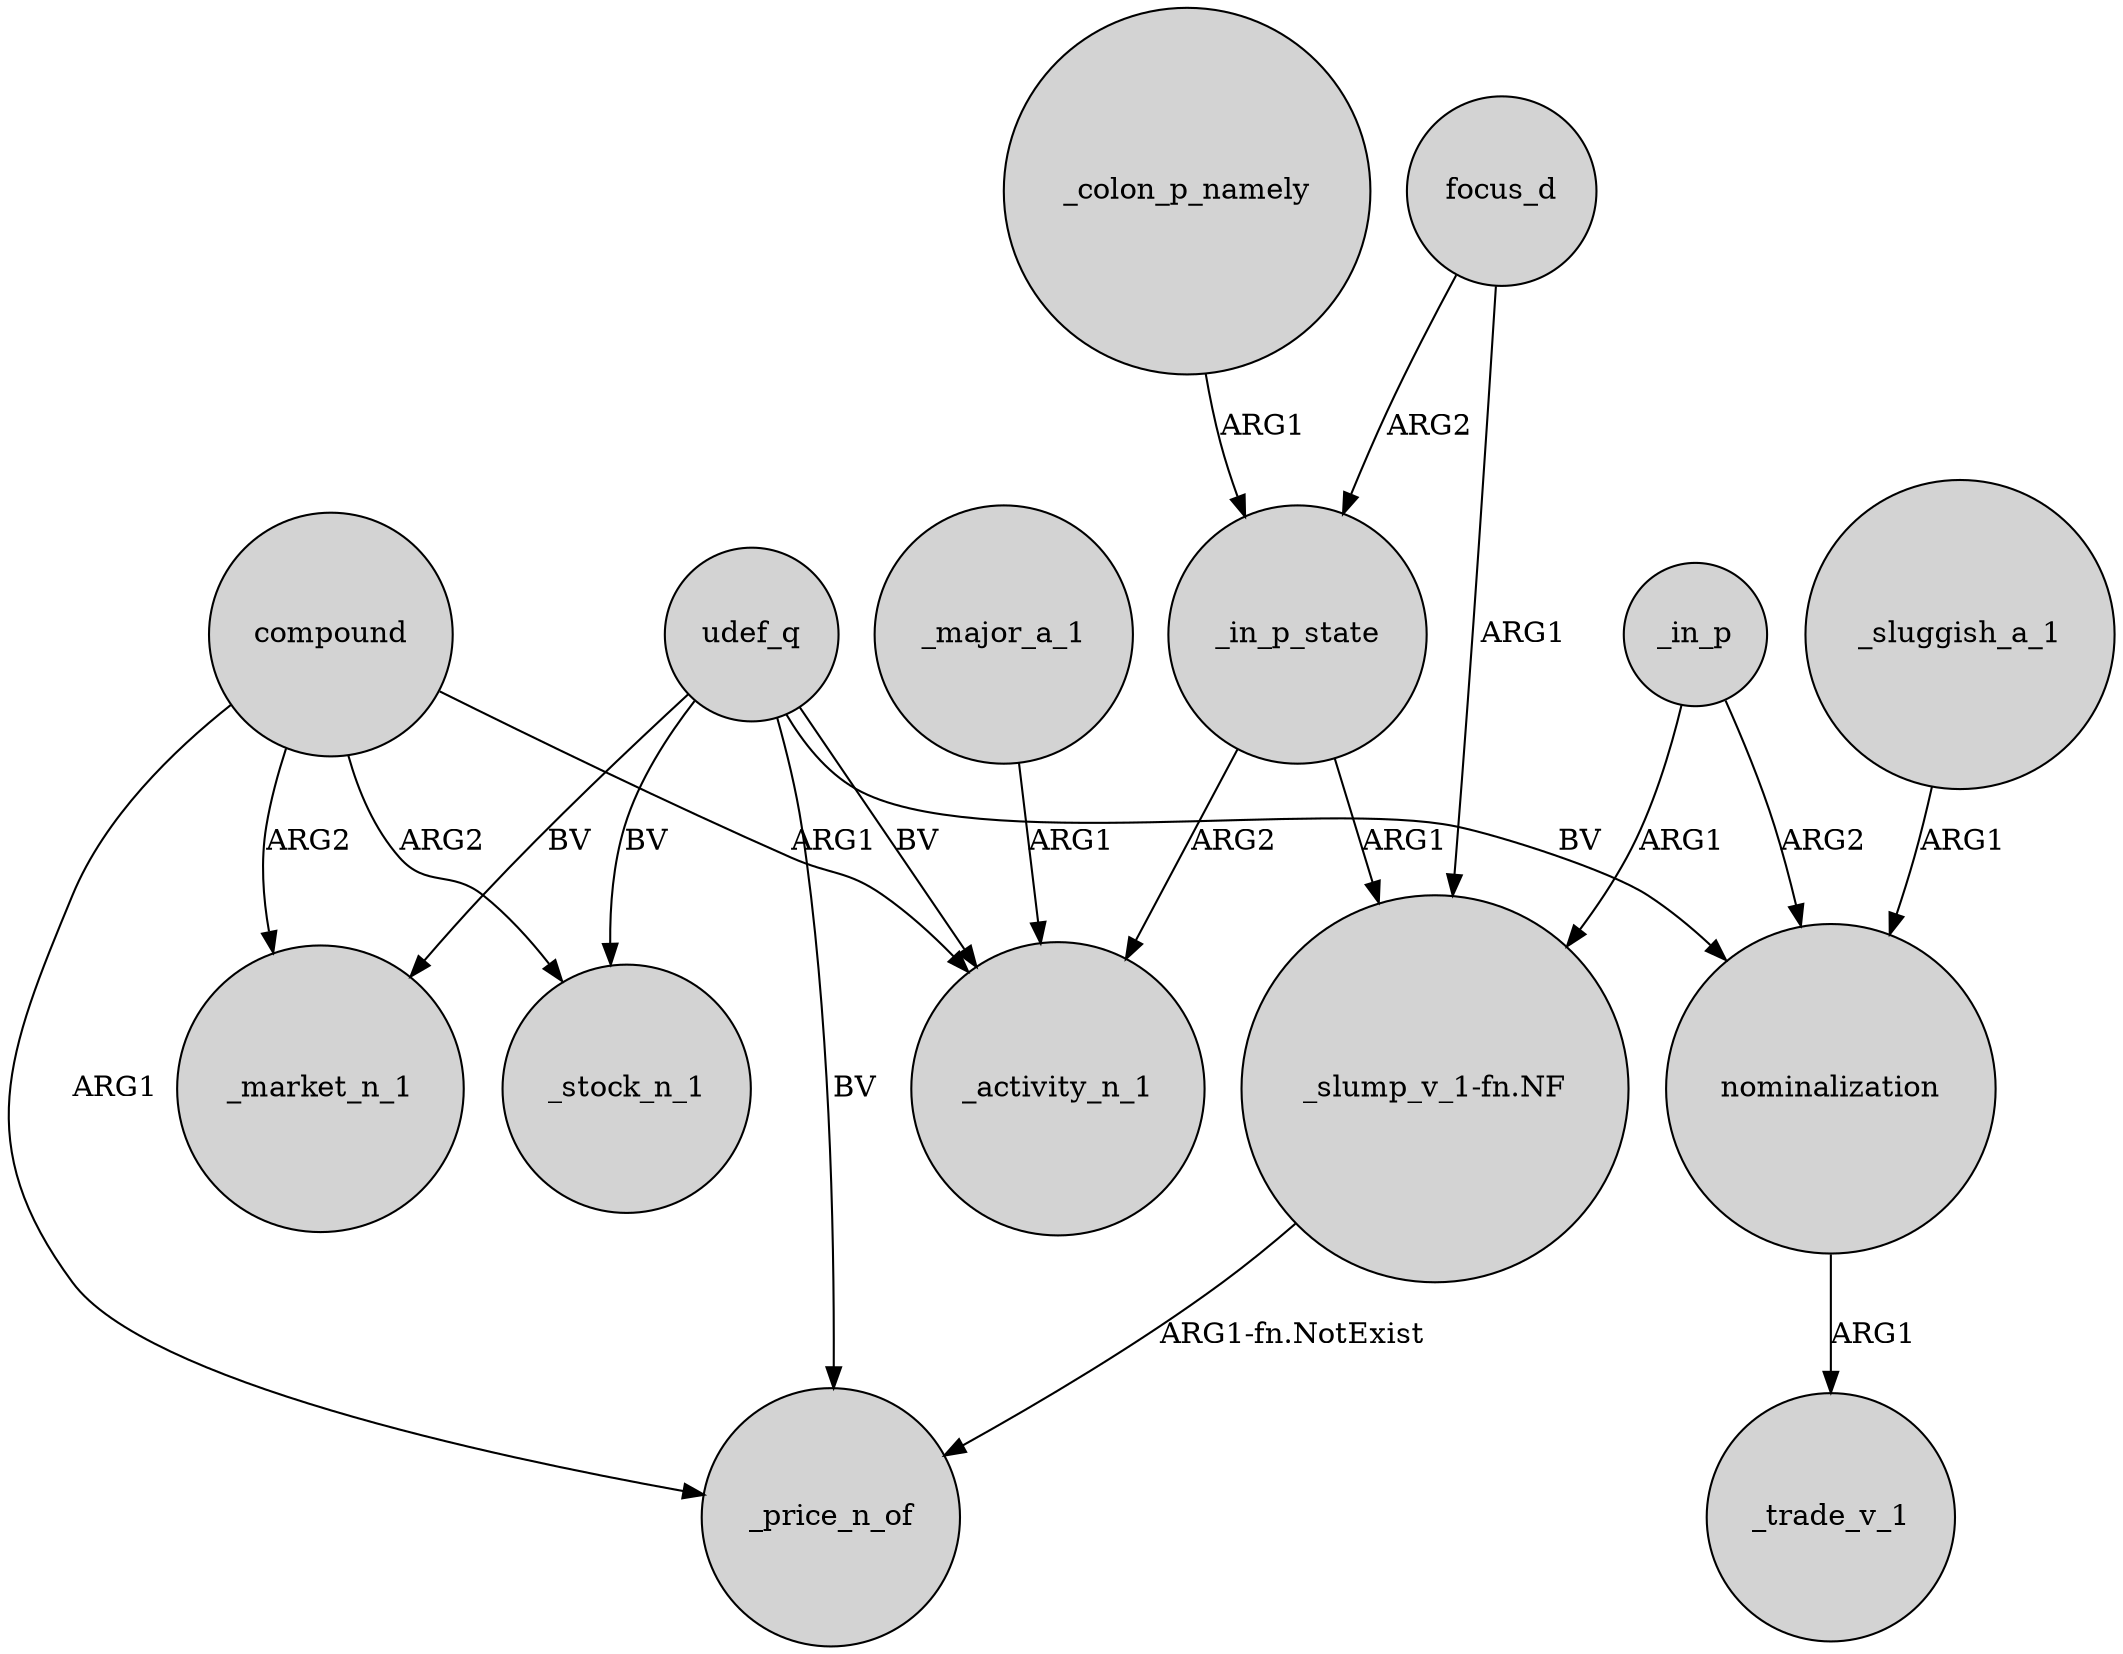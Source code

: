 digraph {
	node [shape=circle style=filled]
	compound -> _market_n_1 [label=ARG2]
	_in_p -> "_slump_v_1-fn.NF" [label=ARG1]
	udef_q -> _price_n_of [label=BV]
	focus_d -> "_slump_v_1-fn.NF" [label=ARG1]
	udef_q -> _activity_n_1 [label=BV]
	_in_p_state -> _activity_n_1 [label=ARG2]
	focus_d -> _in_p_state [label=ARG2]
	_sluggish_a_1 -> nominalization [label=ARG1]
	_in_p_state -> "_slump_v_1-fn.NF" [label=ARG1]
	udef_q -> _market_n_1 [label=BV]
	nominalization -> _trade_v_1 [label=ARG1]
	_major_a_1 -> _activity_n_1 [label=ARG1]
	compound -> _stock_n_1 [label=ARG2]
	udef_q -> _stock_n_1 [label=BV]
	_colon_p_namely -> _in_p_state [label=ARG1]
	compound -> _activity_n_1 [label=ARG1]
	udef_q -> nominalization [label=BV]
	"_slump_v_1-fn.NF" -> _price_n_of [label="ARG1-fn.NotExist"]
	compound -> _price_n_of [label=ARG1]
	_in_p -> nominalization [label=ARG2]
}

